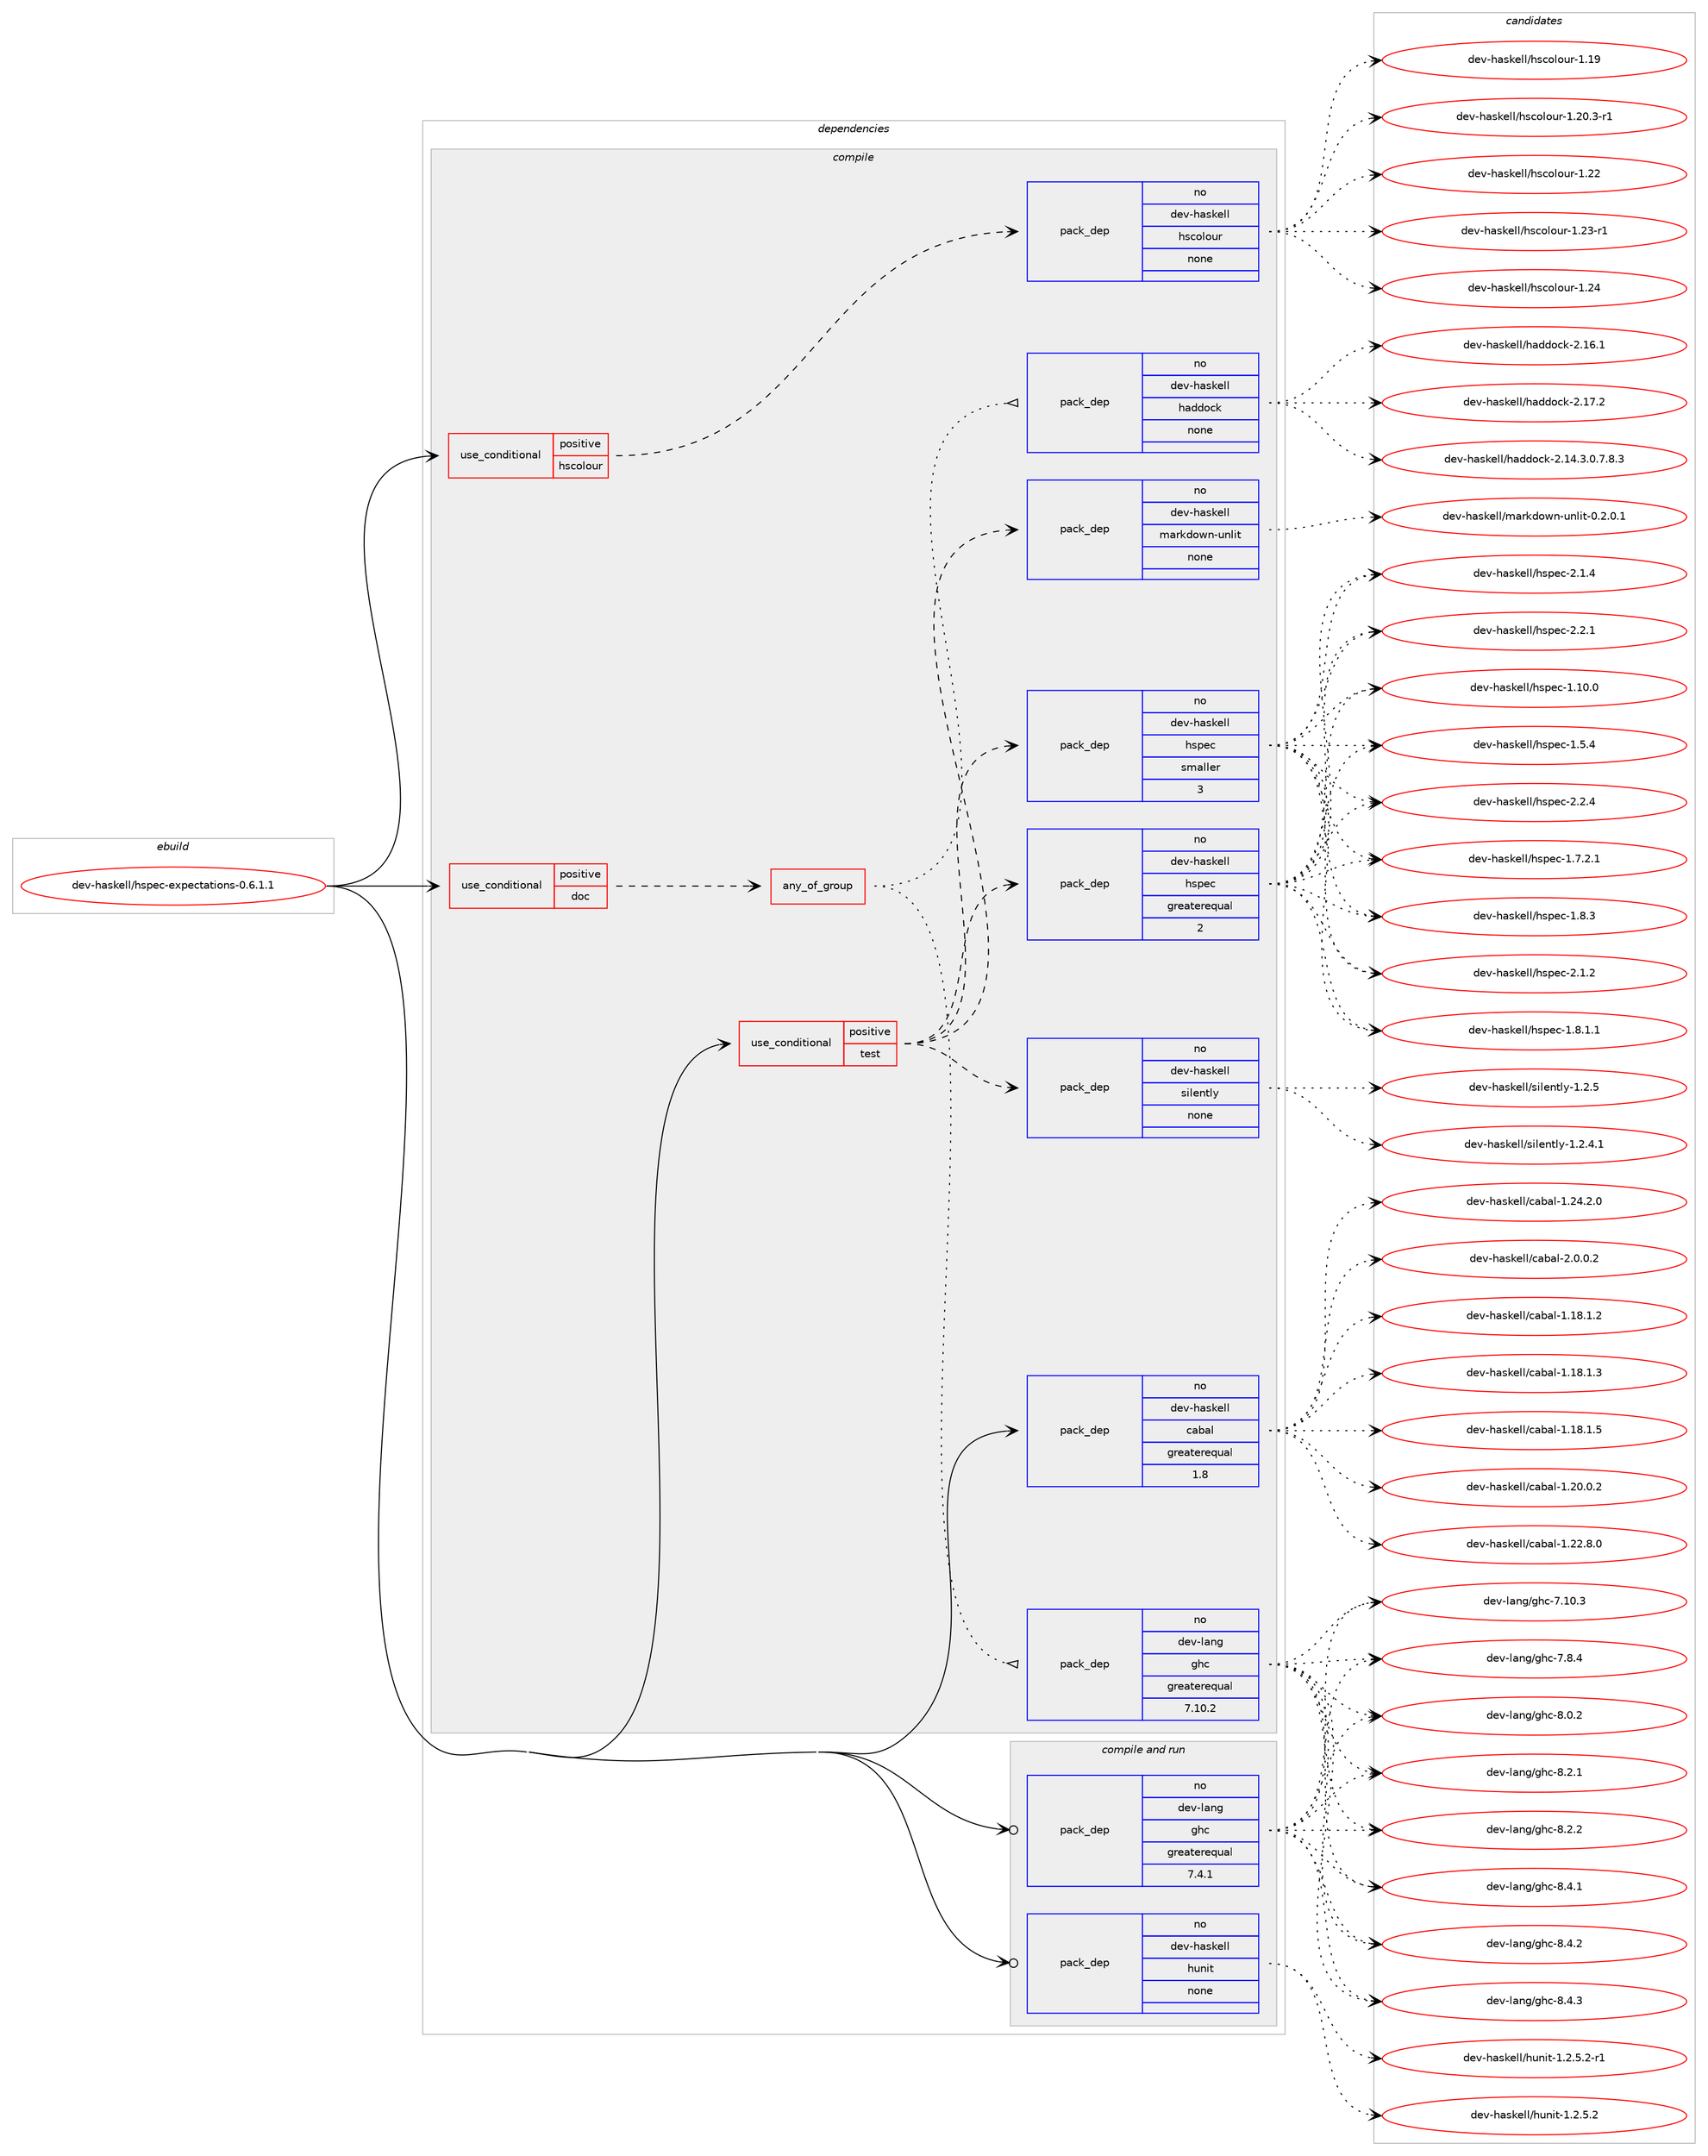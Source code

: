 digraph prolog {

# *************
# Graph options
# *************

newrank=true;
concentrate=true;
compound=true;
graph [rankdir=LR,fontname=Helvetica,fontsize=10,ranksep=1.5];#, ranksep=2.5, nodesep=0.2];
edge  [arrowhead=vee];
node  [fontname=Helvetica,fontsize=10];

# **********
# The ebuild
# **********

subgraph cluster_leftcol {
color=gray;
rank=same;
label=<<i>ebuild</i>>;
id [label="dev-haskell/hspec-expectations-0.6.1.1", color=red, width=4, href="../dev-haskell/hspec-expectations-0.6.1.1.svg"];
}

# ****************
# The dependencies
# ****************

subgraph cluster_midcol {
color=gray;
label=<<i>dependencies</i>>;
subgraph cluster_compile {
fillcolor="#eeeeee";
style=filled;
label=<<i>compile</i>>;
subgraph cond360050 {
dependency1335452 [label=<<TABLE BORDER="0" CELLBORDER="1" CELLSPACING="0" CELLPADDING="4"><TR><TD ROWSPAN="3" CELLPADDING="10">use_conditional</TD></TR><TR><TD>positive</TD></TR><TR><TD>doc</TD></TR></TABLE>>, shape=none, color=red];
subgraph any21062 {
dependency1335453 [label=<<TABLE BORDER="0" CELLBORDER="1" CELLSPACING="0" CELLPADDING="4"><TR><TD CELLPADDING="10">any_of_group</TD></TR></TABLE>>, shape=none, color=red];subgraph pack953788 {
dependency1335454 [label=<<TABLE BORDER="0" CELLBORDER="1" CELLSPACING="0" CELLPADDING="4" WIDTH="220"><TR><TD ROWSPAN="6" CELLPADDING="30">pack_dep</TD></TR><TR><TD WIDTH="110">no</TD></TR><TR><TD>dev-haskell</TD></TR><TR><TD>haddock</TD></TR><TR><TD>none</TD></TR><TR><TD></TD></TR></TABLE>>, shape=none, color=blue];
}
dependency1335453:e -> dependency1335454:w [weight=20,style="dotted",arrowhead="oinv"];
subgraph pack953789 {
dependency1335455 [label=<<TABLE BORDER="0" CELLBORDER="1" CELLSPACING="0" CELLPADDING="4" WIDTH="220"><TR><TD ROWSPAN="6" CELLPADDING="30">pack_dep</TD></TR><TR><TD WIDTH="110">no</TD></TR><TR><TD>dev-lang</TD></TR><TR><TD>ghc</TD></TR><TR><TD>greaterequal</TD></TR><TR><TD>7.10.2</TD></TR></TABLE>>, shape=none, color=blue];
}
dependency1335453:e -> dependency1335455:w [weight=20,style="dotted",arrowhead="oinv"];
}
dependency1335452:e -> dependency1335453:w [weight=20,style="dashed",arrowhead="vee"];
}
id:e -> dependency1335452:w [weight=20,style="solid",arrowhead="vee"];
subgraph cond360051 {
dependency1335456 [label=<<TABLE BORDER="0" CELLBORDER="1" CELLSPACING="0" CELLPADDING="4"><TR><TD ROWSPAN="3" CELLPADDING="10">use_conditional</TD></TR><TR><TD>positive</TD></TR><TR><TD>hscolour</TD></TR></TABLE>>, shape=none, color=red];
subgraph pack953790 {
dependency1335457 [label=<<TABLE BORDER="0" CELLBORDER="1" CELLSPACING="0" CELLPADDING="4" WIDTH="220"><TR><TD ROWSPAN="6" CELLPADDING="30">pack_dep</TD></TR><TR><TD WIDTH="110">no</TD></TR><TR><TD>dev-haskell</TD></TR><TR><TD>hscolour</TD></TR><TR><TD>none</TD></TR><TR><TD></TD></TR></TABLE>>, shape=none, color=blue];
}
dependency1335456:e -> dependency1335457:w [weight=20,style="dashed",arrowhead="vee"];
}
id:e -> dependency1335456:w [weight=20,style="solid",arrowhead="vee"];
subgraph cond360052 {
dependency1335458 [label=<<TABLE BORDER="0" CELLBORDER="1" CELLSPACING="0" CELLPADDING="4"><TR><TD ROWSPAN="3" CELLPADDING="10">use_conditional</TD></TR><TR><TD>positive</TD></TR><TR><TD>test</TD></TR></TABLE>>, shape=none, color=red];
subgraph pack953791 {
dependency1335459 [label=<<TABLE BORDER="0" CELLBORDER="1" CELLSPACING="0" CELLPADDING="4" WIDTH="220"><TR><TD ROWSPAN="6" CELLPADDING="30">pack_dep</TD></TR><TR><TD WIDTH="110">no</TD></TR><TR><TD>dev-haskell</TD></TR><TR><TD>hspec</TD></TR><TR><TD>greaterequal</TD></TR><TR><TD>2</TD></TR></TABLE>>, shape=none, color=blue];
}
dependency1335458:e -> dependency1335459:w [weight=20,style="dashed",arrowhead="vee"];
subgraph pack953792 {
dependency1335460 [label=<<TABLE BORDER="0" CELLBORDER="1" CELLSPACING="0" CELLPADDING="4" WIDTH="220"><TR><TD ROWSPAN="6" CELLPADDING="30">pack_dep</TD></TR><TR><TD WIDTH="110">no</TD></TR><TR><TD>dev-haskell</TD></TR><TR><TD>hspec</TD></TR><TR><TD>smaller</TD></TR><TR><TD>3</TD></TR></TABLE>>, shape=none, color=blue];
}
dependency1335458:e -> dependency1335460:w [weight=20,style="dashed",arrowhead="vee"];
subgraph pack953793 {
dependency1335461 [label=<<TABLE BORDER="0" CELLBORDER="1" CELLSPACING="0" CELLPADDING="4" WIDTH="220"><TR><TD ROWSPAN="6" CELLPADDING="30">pack_dep</TD></TR><TR><TD WIDTH="110">no</TD></TR><TR><TD>dev-haskell</TD></TR><TR><TD>markdown-unlit</TD></TR><TR><TD>none</TD></TR><TR><TD></TD></TR></TABLE>>, shape=none, color=blue];
}
dependency1335458:e -> dependency1335461:w [weight=20,style="dashed",arrowhead="vee"];
subgraph pack953794 {
dependency1335462 [label=<<TABLE BORDER="0" CELLBORDER="1" CELLSPACING="0" CELLPADDING="4" WIDTH="220"><TR><TD ROWSPAN="6" CELLPADDING="30">pack_dep</TD></TR><TR><TD WIDTH="110">no</TD></TR><TR><TD>dev-haskell</TD></TR><TR><TD>silently</TD></TR><TR><TD>none</TD></TR><TR><TD></TD></TR></TABLE>>, shape=none, color=blue];
}
dependency1335458:e -> dependency1335462:w [weight=20,style="dashed",arrowhead="vee"];
}
id:e -> dependency1335458:w [weight=20,style="solid",arrowhead="vee"];
subgraph pack953795 {
dependency1335463 [label=<<TABLE BORDER="0" CELLBORDER="1" CELLSPACING="0" CELLPADDING="4" WIDTH="220"><TR><TD ROWSPAN="6" CELLPADDING="30">pack_dep</TD></TR><TR><TD WIDTH="110">no</TD></TR><TR><TD>dev-haskell</TD></TR><TR><TD>cabal</TD></TR><TR><TD>greaterequal</TD></TR><TR><TD>1.8</TD></TR></TABLE>>, shape=none, color=blue];
}
id:e -> dependency1335463:w [weight=20,style="solid",arrowhead="vee"];
}
subgraph cluster_compileandrun {
fillcolor="#eeeeee";
style=filled;
label=<<i>compile and run</i>>;
subgraph pack953796 {
dependency1335464 [label=<<TABLE BORDER="0" CELLBORDER="1" CELLSPACING="0" CELLPADDING="4" WIDTH="220"><TR><TD ROWSPAN="6" CELLPADDING="30">pack_dep</TD></TR><TR><TD WIDTH="110">no</TD></TR><TR><TD>dev-haskell</TD></TR><TR><TD>hunit</TD></TR><TR><TD>none</TD></TR><TR><TD></TD></TR></TABLE>>, shape=none, color=blue];
}
id:e -> dependency1335464:w [weight=20,style="solid",arrowhead="odotvee"];
subgraph pack953797 {
dependency1335465 [label=<<TABLE BORDER="0" CELLBORDER="1" CELLSPACING="0" CELLPADDING="4" WIDTH="220"><TR><TD ROWSPAN="6" CELLPADDING="30">pack_dep</TD></TR><TR><TD WIDTH="110">no</TD></TR><TR><TD>dev-lang</TD></TR><TR><TD>ghc</TD></TR><TR><TD>greaterequal</TD></TR><TR><TD>7.4.1</TD></TR></TABLE>>, shape=none, color=blue];
}
id:e -> dependency1335465:w [weight=20,style="solid",arrowhead="odotvee"];
}
subgraph cluster_run {
fillcolor="#eeeeee";
style=filled;
label=<<i>run</i>>;
}
}

# **************
# The candidates
# **************

subgraph cluster_choices {
rank=same;
color=gray;
label=<<i>candidates</i>>;

subgraph choice953788 {
color=black;
nodesep=1;
choice1001011184510497115107101108108471049710010011199107455046495246514648465546564651 [label="dev-haskell/haddock-2.14.3.0.7.8.3", color=red, width=4,href="../dev-haskell/haddock-2.14.3.0.7.8.3.svg"];
choice100101118451049711510710110810847104971001001119910745504649544649 [label="dev-haskell/haddock-2.16.1", color=red, width=4,href="../dev-haskell/haddock-2.16.1.svg"];
choice100101118451049711510710110810847104971001001119910745504649554650 [label="dev-haskell/haddock-2.17.2", color=red, width=4,href="../dev-haskell/haddock-2.17.2.svg"];
dependency1335454:e -> choice1001011184510497115107101108108471049710010011199107455046495246514648465546564651:w [style=dotted,weight="100"];
dependency1335454:e -> choice100101118451049711510710110810847104971001001119910745504649544649:w [style=dotted,weight="100"];
dependency1335454:e -> choice100101118451049711510710110810847104971001001119910745504649554650:w [style=dotted,weight="100"];
}
subgraph choice953789 {
color=black;
nodesep=1;
choice1001011184510897110103471031049945554649484651 [label="dev-lang/ghc-7.10.3", color=red, width=4,href="../dev-lang/ghc-7.10.3.svg"];
choice10010111845108971101034710310499455546564652 [label="dev-lang/ghc-7.8.4", color=red, width=4,href="../dev-lang/ghc-7.8.4.svg"];
choice10010111845108971101034710310499455646484650 [label="dev-lang/ghc-8.0.2", color=red, width=4,href="../dev-lang/ghc-8.0.2.svg"];
choice10010111845108971101034710310499455646504649 [label="dev-lang/ghc-8.2.1", color=red, width=4,href="../dev-lang/ghc-8.2.1.svg"];
choice10010111845108971101034710310499455646504650 [label="dev-lang/ghc-8.2.2", color=red, width=4,href="../dev-lang/ghc-8.2.2.svg"];
choice10010111845108971101034710310499455646524649 [label="dev-lang/ghc-8.4.1", color=red, width=4,href="../dev-lang/ghc-8.4.1.svg"];
choice10010111845108971101034710310499455646524650 [label="dev-lang/ghc-8.4.2", color=red, width=4,href="../dev-lang/ghc-8.4.2.svg"];
choice10010111845108971101034710310499455646524651 [label="dev-lang/ghc-8.4.3", color=red, width=4,href="../dev-lang/ghc-8.4.3.svg"];
dependency1335455:e -> choice1001011184510897110103471031049945554649484651:w [style=dotted,weight="100"];
dependency1335455:e -> choice10010111845108971101034710310499455546564652:w [style=dotted,weight="100"];
dependency1335455:e -> choice10010111845108971101034710310499455646484650:w [style=dotted,weight="100"];
dependency1335455:e -> choice10010111845108971101034710310499455646504649:w [style=dotted,weight="100"];
dependency1335455:e -> choice10010111845108971101034710310499455646504650:w [style=dotted,weight="100"];
dependency1335455:e -> choice10010111845108971101034710310499455646524649:w [style=dotted,weight="100"];
dependency1335455:e -> choice10010111845108971101034710310499455646524650:w [style=dotted,weight="100"];
dependency1335455:e -> choice10010111845108971101034710310499455646524651:w [style=dotted,weight="100"];
}
subgraph choice953790 {
color=black;
nodesep=1;
choice100101118451049711510710110810847104115991111081111171144549464957 [label="dev-haskell/hscolour-1.19", color=red, width=4,href="../dev-haskell/hscolour-1.19.svg"];
choice10010111845104971151071011081084710411599111108111117114454946504846514511449 [label="dev-haskell/hscolour-1.20.3-r1", color=red, width=4,href="../dev-haskell/hscolour-1.20.3-r1.svg"];
choice100101118451049711510710110810847104115991111081111171144549465050 [label="dev-haskell/hscolour-1.22", color=red, width=4,href="../dev-haskell/hscolour-1.22.svg"];
choice1001011184510497115107101108108471041159911110811111711445494650514511449 [label="dev-haskell/hscolour-1.23-r1", color=red, width=4,href="../dev-haskell/hscolour-1.23-r1.svg"];
choice100101118451049711510710110810847104115991111081111171144549465052 [label="dev-haskell/hscolour-1.24", color=red, width=4,href="../dev-haskell/hscolour-1.24.svg"];
dependency1335457:e -> choice100101118451049711510710110810847104115991111081111171144549464957:w [style=dotted,weight="100"];
dependency1335457:e -> choice10010111845104971151071011081084710411599111108111117114454946504846514511449:w [style=dotted,weight="100"];
dependency1335457:e -> choice100101118451049711510710110810847104115991111081111171144549465050:w [style=dotted,weight="100"];
dependency1335457:e -> choice1001011184510497115107101108108471041159911110811111711445494650514511449:w [style=dotted,weight="100"];
dependency1335457:e -> choice100101118451049711510710110810847104115991111081111171144549465052:w [style=dotted,weight="100"];
}
subgraph choice953791 {
color=black;
nodesep=1;
choice1001011184510497115107101108108471041151121019945494649484648 [label="dev-haskell/hspec-1.10.0", color=red, width=4,href="../dev-haskell/hspec-1.10.0.svg"];
choice10010111845104971151071011081084710411511210199454946534652 [label="dev-haskell/hspec-1.5.4", color=red, width=4,href="../dev-haskell/hspec-1.5.4.svg"];
choice100101118451049711510710110810847104115112101994549465546504649 [label="dev-haskell/hspec-1.7.2.1", color=red, width=4,href="../dev-haskell/hspec-1.7.2.1.svg"];
choice100101118451049711510710110810847104115112101994549465646494649 [label="dev-haskell/hspec-1.8.1.1", color=red, width=4,href="../dev-haskell/hspec-1.8.1.1.svg"];
choice10010111845104971151071011081084710411511210199454946564651 [label="dev-haskell/hspec-1.8.3", color=red, width=4,href="../dev-haskell/hspec-1.8.3.svg"];
choice10010111845104971151071011081084710411511210199455046494650 [label="dev-haskell/hspec-2.1.2", color=red, width=4,href="../dev-haskell/hspec-2.1.2.svg"];
choice10010111845104971151071011081084710411511210199455046494652 [label="dev-haskell/hspec-2.1.4", color=red, width=4,href="../dev-haskell/hspec-2.1.4.svg"];
choice10010111845104971151071011081084710411511210199455046504649 [label="dev-haskell/hspec-2.2.1", color=red, width=4,href="../dev-haskell/hspec-2.2.1.svg"];
choice10010111845104971151071011081084710411511210199455046504652 [label="dev-haskell/hspec-2.2.4", color=red, width=4,href="../dev-haskell/hspec-2.2.4.svg"];
dependency1335459:e -> choice1001011184510497115107101108108471041151121019945494649484648:w [style=dotted,weight="100"];
dependency1335459:e -> choice10010111845104971151071011081084710411511210199454946534652:w [style=dotted,weight="100"];
dependency1335459:e -> choice100101118451049711510710110810847104115112101994549465546504649:w [style=dotted,weight="100"];
dependency1335459:e -> choice100101118451049711510710110810847104115112101994549465646494649:w [style=dotted,weight="100"];
dependency1335459:e -> choice10010111845104971151071011081084710411511210199454946564651:w [style=dotted,weight="100"];
dependency1335459:e -> choice10010111845104971151071011081084710411511210199455046494650:w [style=dotted,weight="100"];
dependency1335459:e -> choice10010111845104971151071011081084710411511210199455046494652:w [style=dotted,weight="100"];
dependency1335459:e -> choice10010111845104971151071011081084710411511210199455046504649:w [style=dotted,weight="100"];
dependency1335459:e -> choice10010111845104971151071011081084710411511210199455046504652:w [style=dotted,weight="100"];
}
subgraph choice953792 {
color=black;
nodesep=1;
choice1001011184510497115107101108108471041151121019945494649484648 [label="dev-haskell/hspec-1.10.0", color=red, width=4,href="../dev-haskell/hspec-1.10.0.svg"];
choice10010111845104971151071011081084710411511210199454946534652 [label="dev-haskell/hspec-1.5.4", color=red, width=4,href="../dev-haskell/hspec-1.5.4.svg"];
choice100101118451049711510710110810847104115112101994549465546504649 [label="dev-haskell/hspec-1.7.2.1", color=red, width=4,href="../dev-haskell/hspec-1.7.2.1.svg"];
choice100101118451049711510710110810847104115112101994549465646494649 [label="dev-haskell/hspec-1.8.1.1", color=red, width=4,href="../dev-haskell/hspec-1.8.1.1.svg"];
choice10010111845104971151071011081084710411511210199454946564651 [label="dev-haskell/hspec-1.8.3", color=red, width=4,href="../dev-haskell/hspec-1.8.3.svg"];
choice10010111845104971151071011081084710411511210199455046494650 [label="dev-haskell/hspec-2.1.2", color=red, width=4,href="../dev-haskell/hspec-2.1.2.svg"];
choice10010111845104971151071011081084710411511210199455046494652 [label="dev-haskell/hspec-2.1.4", color=red, width=4,href="../dev-haskell/hspec-2.1.4.svg"];
choice10010111845104971151071011081084710411511210199455046504649 [label="dev-haskell/hspec-2.2.1", color=red, width=4,href="../dev-haskell/hspec-2.2.1.svg"];
choice10010111845104971151071011081084710411511210199455046504652 [label="dev-haskell/hspec-2.2.4", color=red, width=4,href="../dev-haskell/hspec-2.2.4.svg"];
dependency1335460:e -> choice1001011184510497115107101108108471041151121019945494649484648:w [style=dotted,weight="100"];
dependency1335460:e -> choice10010111845104971151071011081084710411511210199454946534652:w [style=dotted,weight="100"];
dependency1335460:e -> choice100101118451049711510710110810847104115112101994549465546504649:w [style=dotted,weight="100"];
dependency1335460:e -> choice100101118451049711510710110810847104115112101994549465646494649:w [style=dotted,weight="100"];
dependency1335460:e -> choice10010111845104971151071011081084710411511210199454946564651:w [style=dotted,weight="100"];
dependency1335460:e -> choice10010111845104971151071011081084710411511210199455046494650:w [style=dotted,weight="100"];
dependency1335460:e -> choice10010111845104971151071011081084710411511210199455046494652:w [style=dotted,weight="100"];
dependency1335460:e -> choice10010111845104971151071011081084710411511210199455046504649:w [style=dotted,weight="100"];
dependency1335460:e -> choice10010111845104971151071011081084710411511210199455046504652:w [style=dotted,weight="100"];
}
subgraph choice953793 {
color=black;
nodesep=1;
choice10010111845104971151071011081084710997114107100111119110451171101081051164548465046484649 [label="dev-haskell/markdown-unlit-0.2.0.1", color=red, width=4,href="../dev-haskell/markdown-unlit-0.2.0.1.svg"];
dependency1335461:e -> choice10010111845104971151071011081084710997114107100111119110451171101081051164548465046484649:w [style=dotted,weight="100"];
}
subgraph choice953794 {
color=black;
nodesep=1;
choice1001011184510497115107101108108471151051081011101161081214549465046524649 [label="dev-haskell/silently-1.2.4.1", color=red, width=4,href="../dev-haskell/silently-1.2.4.1.svg"];
choice100101118451049711510710110810847115105108101110116108121454946504653 [label="dev-haskell/silently-1.2.5", color=red, width=4,href="../dev-haskell/silently-1.2.5.svg"];
dependency1335462:e -> choice1001011184510497115107101108108471151051081011101161081214549465046524649:w [style=dotted,weight="100"];
dependency1335462:e -> choice100101118451049711510710110810847115105108101110116108121454946504653:w [style=dotted,weight="100"];
}
subgraph choice953795 {
color=black;
nodesep=1;
choice10010111845104971151071011081084799979897108454946495646494650 [label="dev-haskell/cabal-1.18.1.2", color=red, width=4,href="../dev-haskell/cabal-1.18.1.2.svg"];
choice10010111845104971151071011081084799979897108454946495646494651 [label="dev-haskell/cabal-1.18.1.3", color=red, width=4,href="../dev-haskell/cabal-1.18.1.3.svg"];
choice10010111845104971151071011081084799979897108454946495646494653 [label="dev-haskell/cabal-1.18.1.5", color=red, width=4,href="../dev-haskell/cabal-1.18.1.5.svg"];
choice10010111845104971151071011081084799979897108454946504846484650 [label="dev-haskell/cabal-1.20.0.2", color=red, width=4,href="../dev-haskell/cabal-1.20.0.2.svg"];
choice10010111845104971151071011081084799979897108454946505046564648 [label="dev-haskell/cabal-1.22.8.0", color=red, width=4,href="../dev-haskell/cabal-1.22.8.0.svg"];
choice10010111845104971151071011081084799979897108454946505246504648 [label="dev-haskell/cabal-1.24.2.0", color=red, width=4,href="../dev-haskell/cabal-1.24.2.0.svg"];
choice100101118451049711510710110810847999798971084550464846484650 [label="dev-haskell/cabal-2.0.0.2", color=red, width=4,href="../dev-haskell/cabal-2.0.0.2.svg"];
dependency1335463:e -> choice10010111845104971151071011081084799979897108454946495646494650:w [style=dotted,weight="100"];
dependency1335463:e -> choice10010111845104971151071011081084799979897108454946495646494651:w [style=dotted,weight="100"];
dependency1335463:e -> choice10010111845104971151071011081084799979897108454946495646494653:w [style=dotted,weight="100"];
dependency1335463:e -> choice10010111845104971151071011081084799979897108454946504846484650:w [style=dotted,weight="100"];
dependency1335463:e -> choice10010111845104971151071011081084799979897108454946505046564648:w [style=dotted,weight="100"];
dependency1335463:e -> choice10010111845104971151071011081084799979897108454946505246504648:w [style=dotted,weight="100"];
dependency1335463:e -> choice100101118451049711510710110810847999798971084550464846484650:w [style=dotted,weight="100"];
}
subgraph choice953796 {
color=black;
nodesep=1;
choice1001011184510497115107101108108471041171101051164549465046534650 [label="dev-haskell/hunit-1.2.5.2", color=red, width=4,href="../dev-haskell/hunit-1.2.5.2.svg"];
choice10010111845104971151071011081084710411711010511645494650465346504511449 [label="dev-haskell/hunit-1.2.5.2-r1", color=red, width=4,href="../dev-haskell/hunit-1.2.5.2-r1.svg"];
dependency1335464:e -> choice1001011184510497115107101108108471041171101051164549465046534650:w [style=dotted,weight="100"];
dependency1335464:e -> choice10010111845104971151071011081084710411711010511645494650465346504511449:w [style=dotted,weight="100"];
}
subgraph choice953797 {
color=black;
nodesep=1;
choice1001011184510897110103471031049945554649484651 [label="dev-lang/ghc-7.10.3", color=red, width=4,href="../dev-lang/ghc-7.10.3.svg"];
choice10010111845108971101034710310499455546564652 [label="dev-lang/ghc-7.8.4", color=red, width=4,href="../dev-lang/ghc-7.8.4.svg"];
choice10010111845108971101034710310499455646484650 [label="dev-lang/ghc-8.0.2", color=red, width=4,href="../dev-lang/ghc-8.0.2.svg"];
choice10010111845108971101034710310499455646504649 [label="dev-lang/ghc-8.2.1", color=red, width=4,href="../dev-lang/ghc-8.2.1.svg"];
choice10010111845108971101034710310499455646504650 [label="dev-lang/ghc-8.2.2", color=red, width=4,href="../dev-lang/ghc-8.2.2.svg"];
choice10010111845108971101034710310499455646524649 [label="dev-lang/ghc-8.4.1", color=red, width=4,href="../dev-lang/ghc-8.4.1.svg"];
choice10010111845108971101034710310499455646524650 [label="dev-lang/ghc-8.4.2", color=red, width=4,href="../dev-lang/ghc-8.4.2.svg"];
choice10010111845108971101034710310499455646524651 [label="dev-lang/ghc-8.4.3", color=red, width=4,href="../dev-lang/ghc-8.4.3.svg"];
dependency1335465:e -> choice1001011184510897110103471031049945554649484651:w [style=dotted,weight="100"];
dependency1335465:e -> choice10010111845108971101034710310499455546564652:w [style=dotted,weight="100"];
dependency1335465:e -> choice10010111845108971101034710310499455646484650:w [style=dotted,weight="100"];
dependency1335465:e -> choice10010111845108971101034710310499455646504649:w [style=dotted,weight="100"];
dependency1335465:e -> choice10010111845108971101034710310499455646504650:w [style=dotted,weight="100"];
dependency1335465:e -> choice10010111845108971101034710310499455646524649:w [style=dotted,weight="100"];
dependency1335465:e -> choice10010111845108971101034710310499455646524650:w [style=dotted,weight="100"];
dependency1335465:e -> choice10010111845108971101034710310499455646524651:w [style=dotted,weight="100"];
}
}

}
